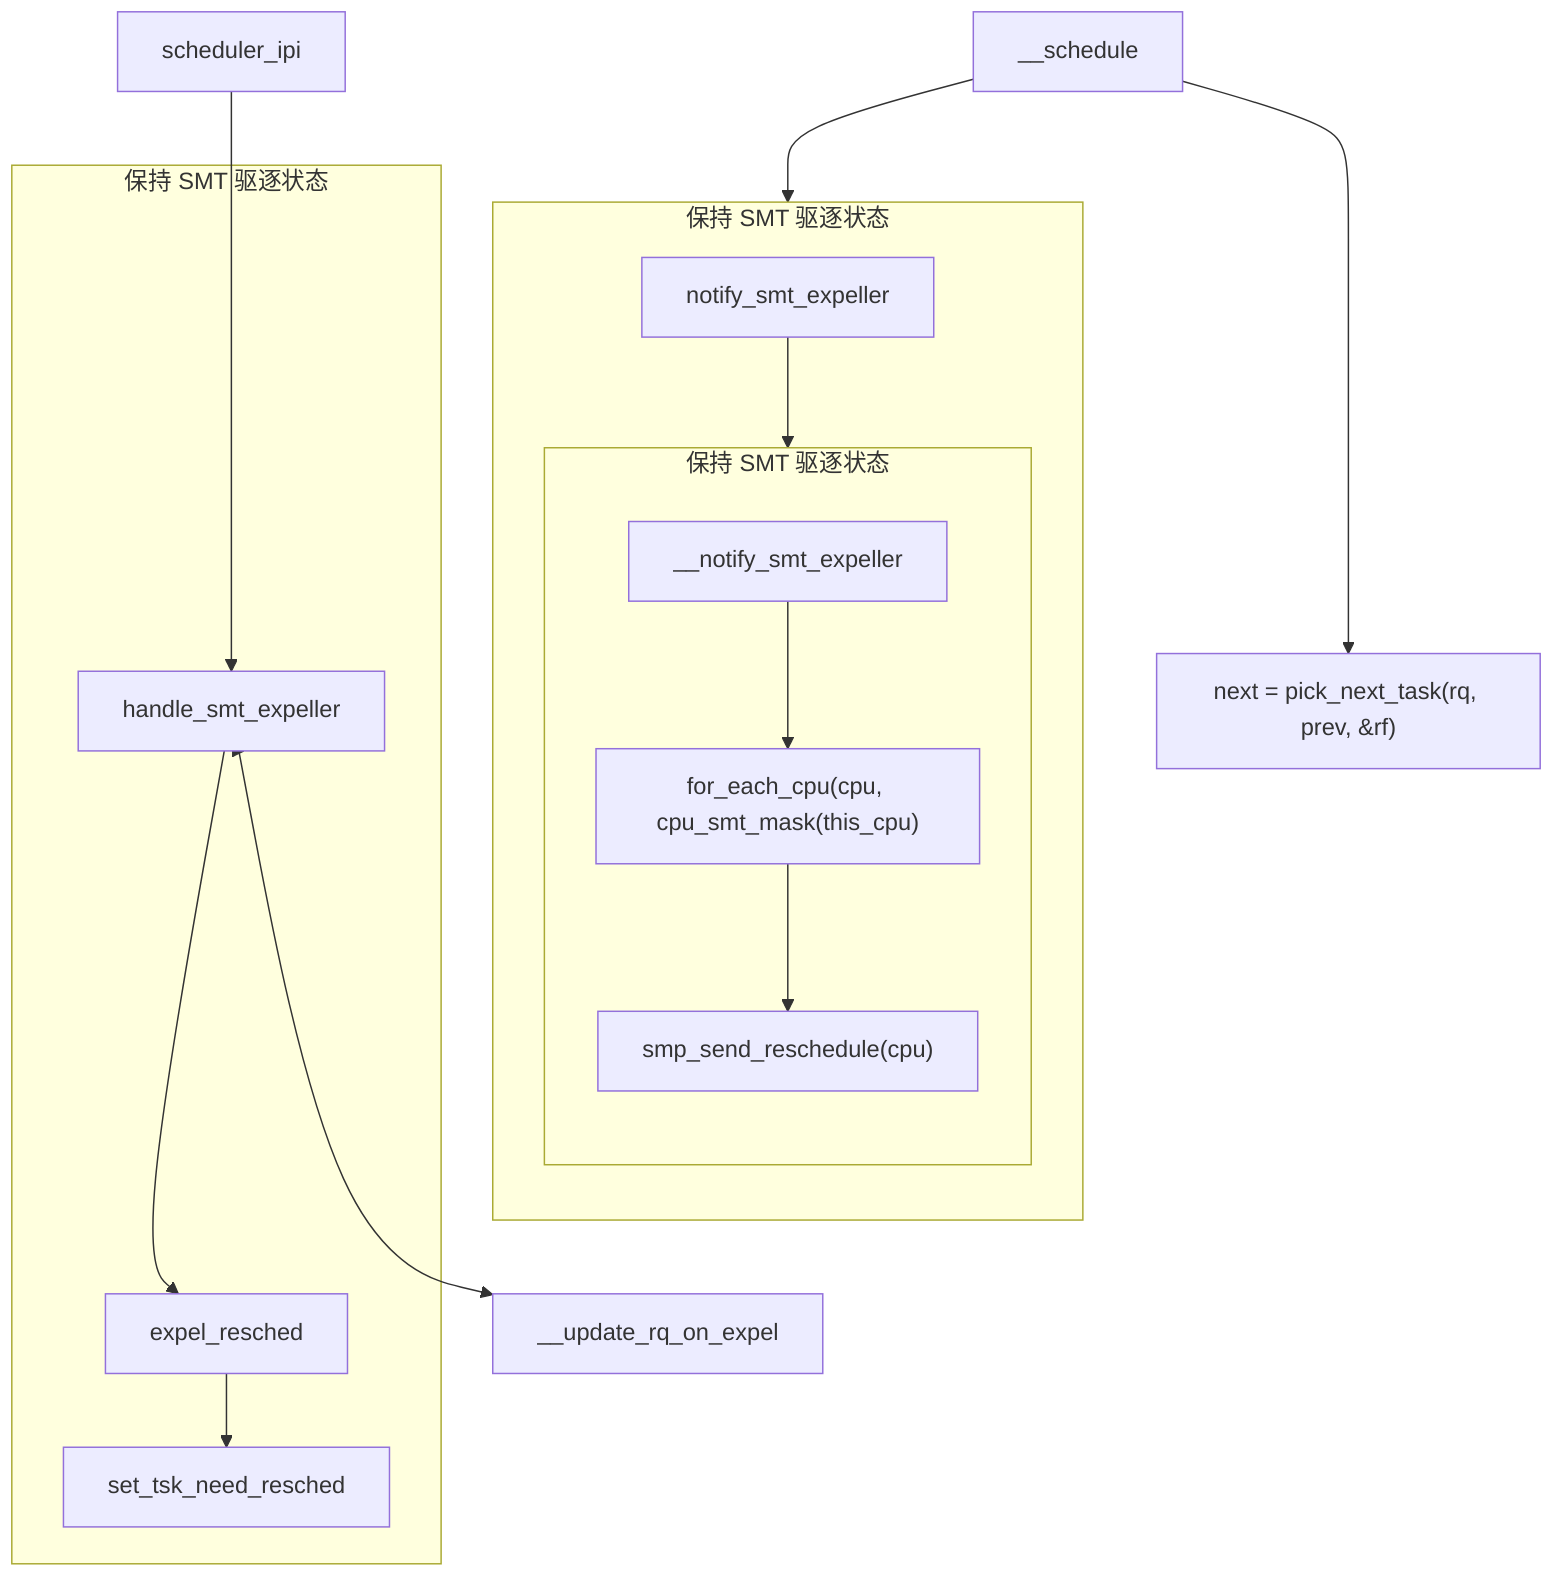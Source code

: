 flowchart TB
	__schedule --> pick_next_task["next = pick_next_task(rq, prev, &rf)"]
	__schedule --> NotifySmtExpeller["notify_smt_expeller(rq, next)"]


	subgraph NotifySmtExpeller ["保持 SMT 驱逐状态"]
	direction TB
		notify_smt_expeller --> DoNotifySmtExpeller;

		subgraph DoNotifySmtExpeller ["保持 SMT 驱逐状态"]
		direction TB
			__notify_smt_expeller --> for_each_sibling_cpu["for_each_cpu(cpu, cpu_smt_mask(this_cpu)"] --> smp_send_reschedule["smp_send_reschedule(cpu)"];
		end
	end

	scheduler_ipi --> handle_smt_expeller;
	handle_smt_expeller -->  __update_rq_on_expel;
	handle_smt_expeller -->  ExpelResched;
	subgraph ExpelResched ["保持 SMT 驱逐状态"]
	direction TB
		handle_smt_expeller --> expel_resched --> set_tsk_need_resched;
	end